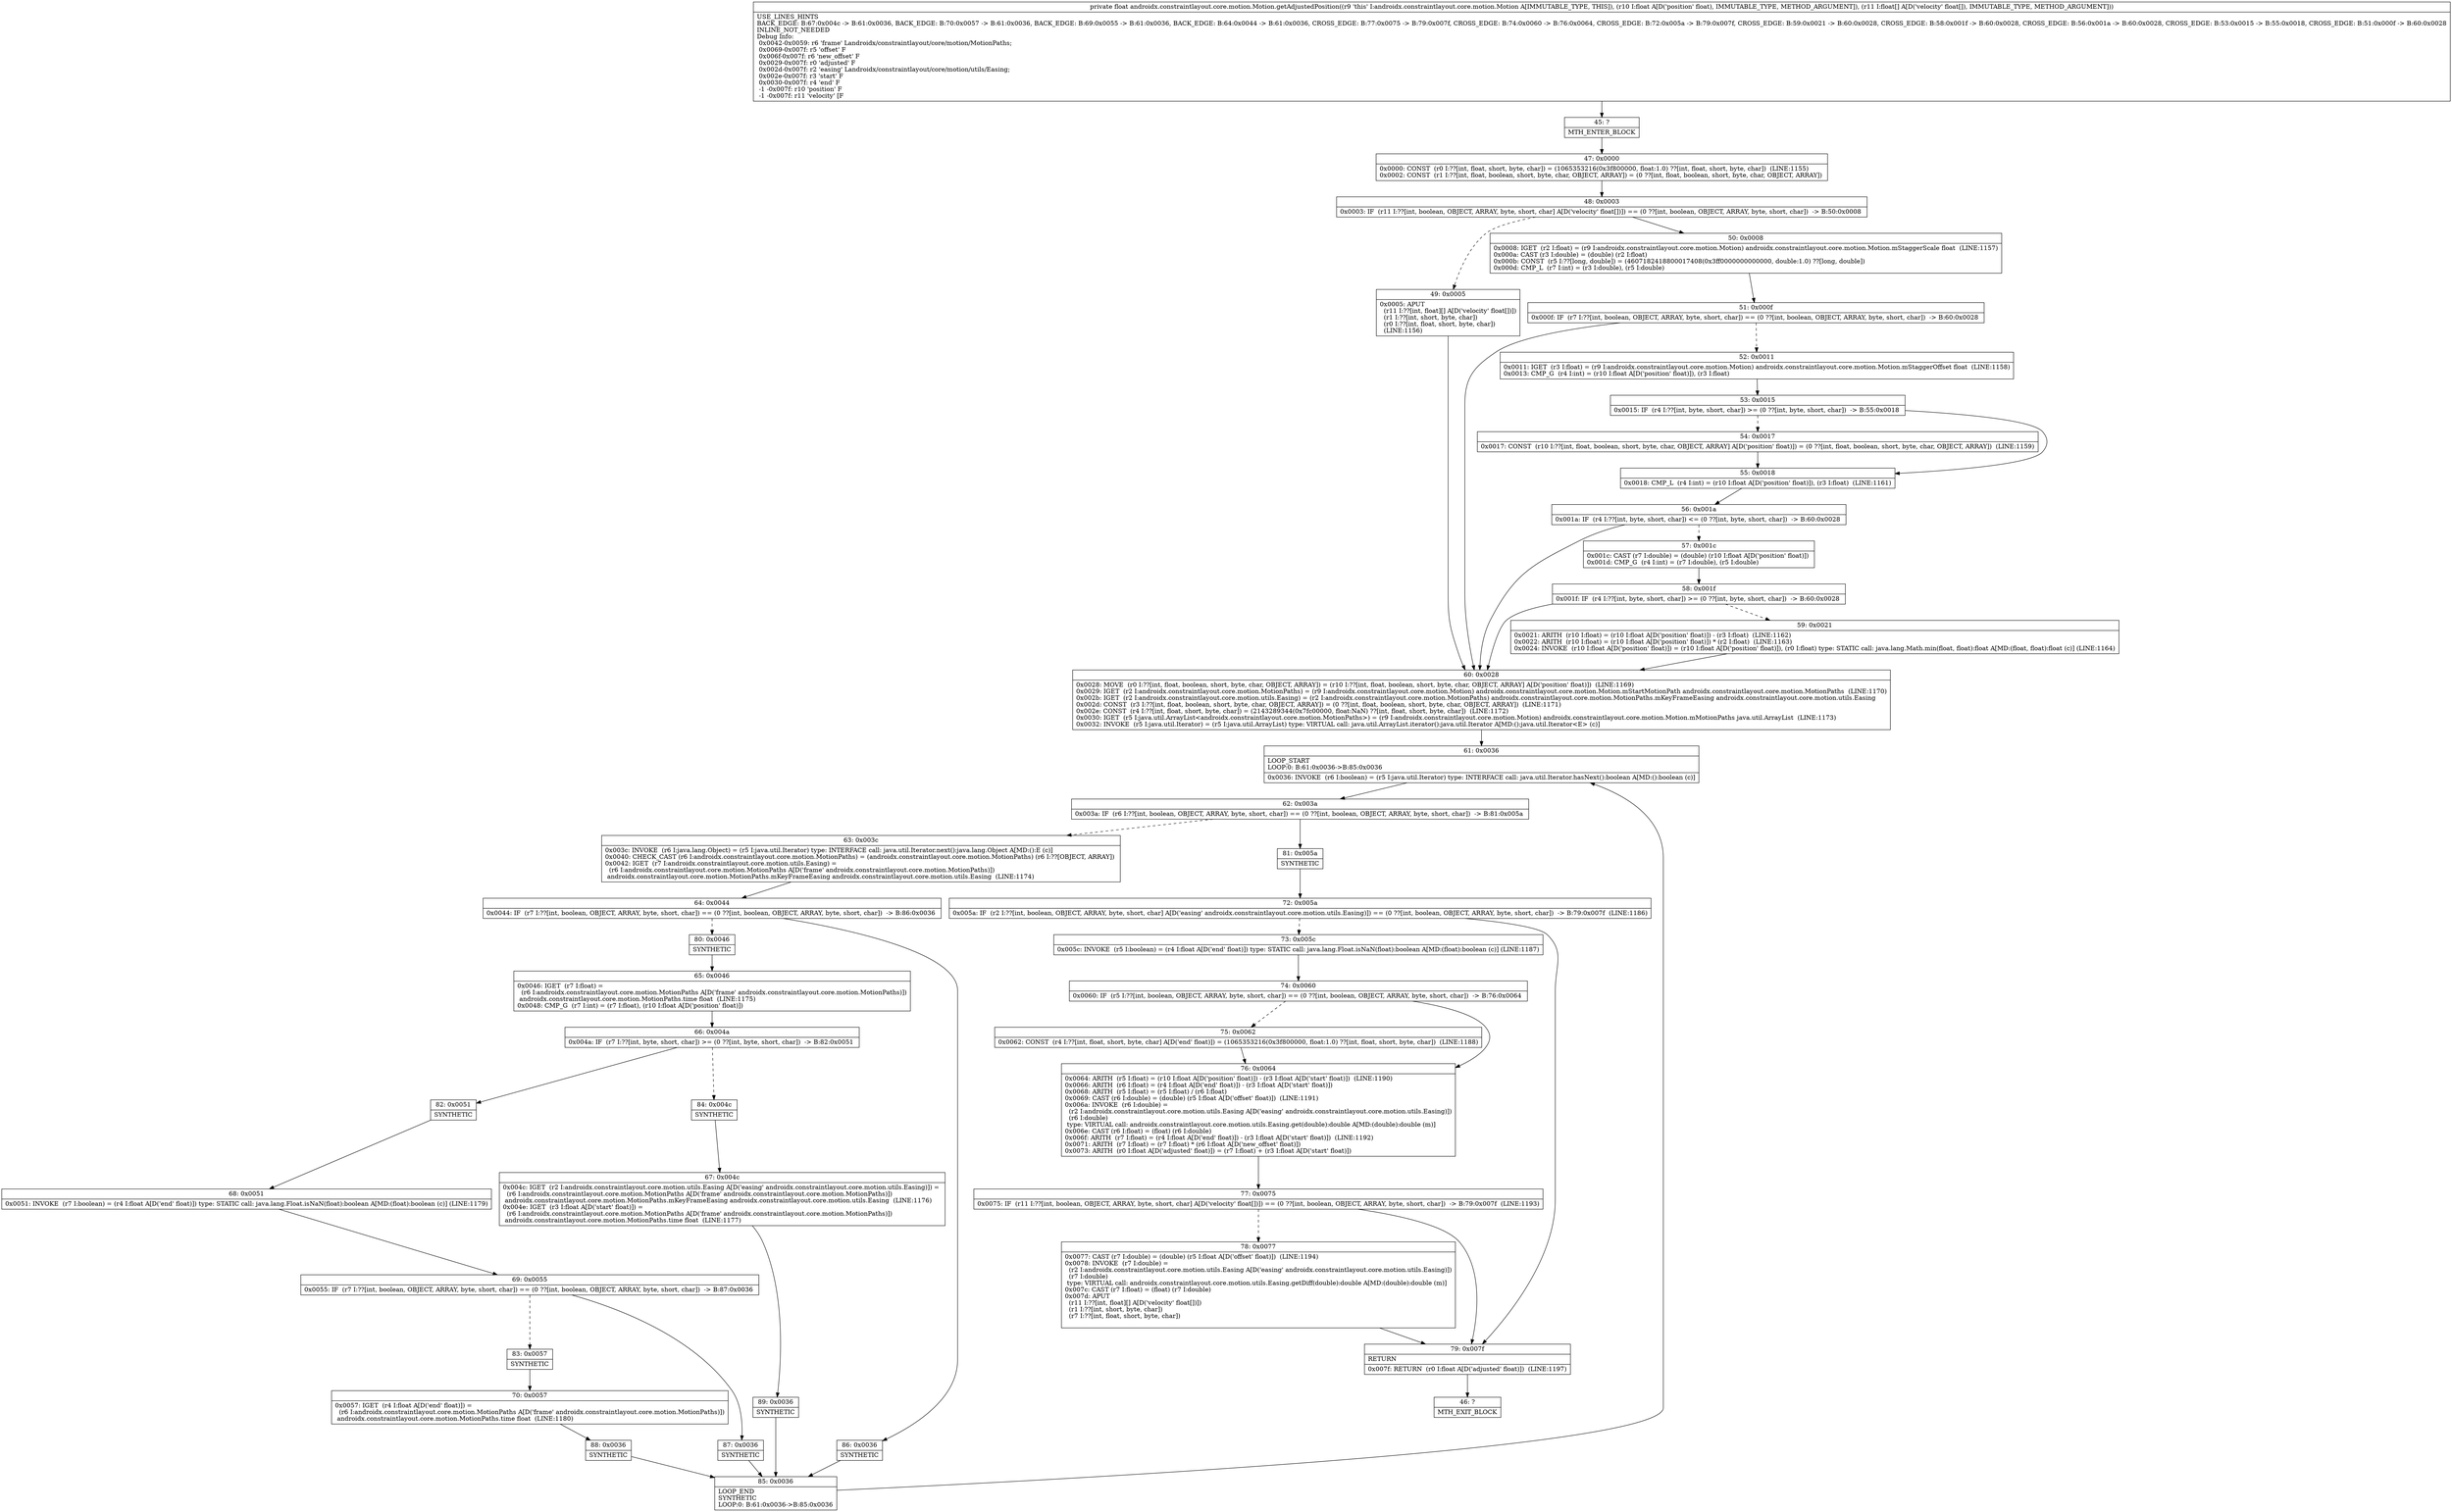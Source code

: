 digraph "CFG forandroidx.constraintlayout.core.motion.Motion.getAdjustedPosition(F[F)F" {
Node_45 [shape=record,label="{45\:\ ?|MTH_ENTER_BLOCK\l}"];
Node_47 [shape=record,label="{47\:\ 0x0000|0x0000: CONST  (r0 I:??[int, float, short, byte, char]) = (1065353216(0x3f800000, float:1.0) ??[int, float, short, byte, char])  (LINE:1155)\l0x0002: CONST  (r1 I:??[int, float, boolean, short, byte, char, OBJECT, ARRAY]) = (0 ??[int, float, boolean, short, byte, char, OBJECT, ARRAY]) \l}"];
Node_48 [shape=record,label="{48\:\ 0x0003|0x0003: IF  (r11 I:??[int, boolean, OBJECT, ARRAY, byte, short, char] A[D('velocity' float[])]) == (0 ??[int, boolean, OBJECT, ARRAY, byte, short, char])  \-\> B:50:0x0008 \l}"];
Node_49 [shape=record,label="{49\:\ 0x0005|0x0005: APUT  \l  (r11 I:??[int, float][] A[D('velocity' float[])])\l  (r1 I:??[int, short, byte, char])\l  (r0 I:??[int, float, short, byte, char])\l  (LINE:1156)\l}"];
Node_60 [shape=record,label="{60\:\ 0x0028|0x0028: MOVE  (r0 I:??[int, float, boolean, short, byte, char, OBJECT, ARRAY]) = (r10 I:??[int, float, boolean, short, byte, char, OBJECT, ARRAY] A[D('position' float)])  (LINE:1169)\l0x0029: IGET  (r2 I:androidx.constraintlayout.core.motion.MotionPaths) = (r9 I:androidx.constraintlayout.core.motion.Motion) androidx.constraintlayout.core.motion.Motion.mStartMotionPath androidx.constraintlayout.core.motion.MotionPaths  (LINE:1170)\l0x002b: IGET  (r2 I:androidx.constraintlayout.core.motion.utils.Easing) = (r2 I:androidx.constraintlayout.core.motion.MotionPaths) androidx.constraintlayout.core.motion.MotionPaths.mKeyFrameEasing androidx.constraintlayout.core.motion.utils.Easing \l0x002d: CONST  (r3 I:??[int, float, boolean, short, byte, char, OBJECT, ARRAY]) = (0 ??[int, float, boolean, short, byte, char, OBJECT, ARRAY])  (LINE:1171)\l0x002e: CONST  (r4 I:??[int, float, short, byte, char]) = (2143289344(0x7fc00000, float:NaN) ??[int, float, short, byte, char])  (LINE:1172)\l0x0030: IGET  (r5 I:java.util.ArrayList\<androidx.constraintlayout.core.motion.MotionPaths\>) = (r9 I:androidx.constraintlayout.core.motion.Motion) androidx.constraintlayout.core.motion.Motion.mMotionPaths java.util.ArrayList  (LINE:1173)\l0x0032: INVOKE  (r5 I:java.util.Iterator) = (r5 I:java.util.ArrayList) type: VIRTUAL call: java.util.ArrayList.iterator():java.util.Iterator A[MD:():java.util.Iterator\<E\> (c)]\l}"];
Node_61 [shape=record,label="{61\:\ 0x0036|LOOP_START\lLOOP:0: B:61:0x0036\-\>B:85:0x0036\l|0x0036: INVOKE  (r6 I:boolean) = (r5 I:java.util.Iterator) type: INTERFACE call: java.util.Iterator.hasNext():boolean A[MD:():boolean (c)]\l}"];
Node_62 [shape=record,label="{62\:\ 0x003a|0x003a: IF  (r6 I:??[int, boolean, OBJECT, ARRAY, byte, short, char]) == (0 ??[int, boolean, OBJECT, ARRAY, byte, short, char])  \-\> B:81:0x005a \l}"];
Node_63 [shape=record,label="{63\:\ 0x003c|0x003c: INVOKE  (r6 I:java.lang.Object) = (r5 I:java.util.Iterator) type: INTERFACE call: java.util.Iterator.next():java.lang.Object A[MD:():E (c)]\l0x0040: CHECK_CAST (r6 I:androidx.constraintlayout.core.motion.MotionPaths) = (androidx.constraintlayout.core.motion.MotionPaths) (r6 I:??[OBJECT, ARRAY]) \l0x0042: IGET  (r7 I:androidx.constraintlayout.core.motion.utils.Easing) = \l  (r6 I:androidx.constraintlayout.core.motion.MotionPaths A[D('frame' androidx.constraintlayout.core.motion.MotionPaths)])\l androidx.constraintlayout.core.motion.MotionPaths.mKeyFrameEasing androidx.constraintlayout.core.motion.utils.Easing  (LINE:1174)\l}"];
Node_64 [shape=record,label="{64\:\ 0x0044|0x0044: IF  (r7 I:??[int, boolean, OBJECT, ARRAY, byte, short, char]) == (0 ??[int, boolean, OBJECT, ARRAY, byte, short, char])  \-\> B:86:0x0036 \l}"];
Node_80 [shape=record,label="{80\:\ 0x0046|SYNTHETIC\l}"];
Node_65 [shape=record,label="{65\:\ 0x0046|0x0046: IGET  (r7 I:float) = \l  (r6 I:androidx.constraintlayout.core.motion.MotionPaths A[D('frame' androidx.constraintlayout.core.motion.MotionPaths)])\l androidx.constraintlayout.core.motion.MotionPaths.time float  (LINE:1175)\l0x0048: CMP_G  (r7 I:int) = (r7 I:float), (r10 I:float A[D('position' float)]) \l}"];
Node_66 [shape=record,label="{66\:\ 0x004a|0x004a: IF  (r7 I:??[int, byte, short, char]) \>= (0 ??[int, byte, short, char])  \-\> B:82:0x0051 \l}"];
Node_82 [shape=record,label="{82\:\ 0x0051|SYNTHETIC\l}"];
Node_68 [shape=record,label="{68\:\ 0x0051|0x0051: INVOKE  (r7 I:boolean) = (r4 I:float A[D('end' float)]) type: STATIC call: java.lang.Float.isNaN(float):boolean A[MD:(float):boolean (c)] (LINE:1179)\l}"];
Node_69 [shape=record,label="{69\:\ 0x0055|0x0055: IF  (r7 I:??[int, boolean, OBJECT, ARRAY, byte, short, char]) == (0 ??[int, boolean, OBJECT, ARRAY, byte, short, char])  \-\> B:87:0x0036 \l}"];
Node_83 [shape=record,label="{83\:\ 0x0057|SYNTHETIC\l}"];
Node_70 [shape=record,label="{70\:\ 0x0057|0x0057: IGET  (r4 I:float A[D('end' float)]) = \l  (r6 I:androidx.constraintlayout.core.motion.MotionPaths A[D('frame' androidx.constraintlayout.core.motion.MotionPaths)])\l androidx.constraintlayout.core.motion.MotionPaths.time float  (LINE:1180)\l}"];
Node_88 [shape=record,label="{88\:\ 0x0036|SYNTHETIC\l}"];
Node_85 [shape=record,label="{85\:\ 0x0036|LOOP_END\lSYNTHETIC\lLOOP:0: B:61:0x0036\-\>B:85:0x0036\l}"];
Node_87 [shape=record,label="{87\:\ 0x0036|SYNTHETIC\l}"];
Node_84 [shape=record,label="{84\:\ 0x004c|SYNTHETIC\l}"];
Node_67 [shape=record,label="{67\:\ 0x004c|0x004c: IGET  (r2 I:androidx.constraintlayout.core.motion.utils.Easing A[D('easing' androidx.constraintlayout.core.motion.utils.Easing)]) = \l  (r6 I:androidx.constraintlayout.core.motion.MotionPaths A[D('frame' androidx.constraintlayout.core.motion.MotionPaths)])\l androidx.constraintlayout.core.motion.MotionPaths.mKeyFrameEasing androidx.constraintlayout.core.motion.utils.Easing  (LINE:1176)\l0x004e: IGET  (r3 I:float A[D('start' float)]) = \l  (r6 I:androidx.constraintlayout.core.motion.MotionPaths A[D('frame' androidx.constraintlayout.core.motion.MotionPaths)])\l androidx.constraintlayout.core.motion.MotionPaths.time float  (LINE:1177)\l}"];
Node_89 [shape=record,label="{89\:\ 0x0036|SYNTHETIC\l}"];
Node_86 [shape=record,label="{86\:\ 0x0036|SYNTHETIC\l}"];
Node_81 [shape=record,label="{81\:\ 0x005a|SYNTHETIC\l}"];
Node_72 [shape=record,label="{72\:\ 0x005a|0x005a: IF  (r2 I:??[int, boolean, OBJECT, ARRAY, byte, short, char] A[D('easing' androidx.constraintlayout.core.motion.utils.Easing)]) == (0 ??[int, boolean, OBJECT, ARRAY, byte, short, char])  \-\> B:79:0x007f  (LINE:1186)\l}"];
Node_73 [shape=record,label="{73\:\ 0x005c|0x005c: INVOKE  (r5 I:boolean) = (r4 I:float A[D('end' float)]) type: STATIC call: java.lang.Float.isNaN(float):boolean A[MD:(float):boolean (c)] (LINE:1187)\l}"];
Node_74 [shape=record,label="{74\:\ 0x0060|0x0060: IF  (r5 I:??[int, boolean, OBJECT, ARRAY, byte, short, char]) == (0 ??[int, boolean, OBJECT, ARRAY, byte, short, char])  \-\> B:76:0x0064 \l}"];
Node_75 [shape=record,label="{75\:\ 0x0062|0x0062: CONST  (r4 I:??[int, float, short, byte, char] A[D('end' float)]) = (1065353216(0x3f800000, float:1.0) ??[int, float, short, byte, char])  (LINE:1188)\l}"];
Node_76 [shape=record,label="{76\:\ 0x0064|0x0064: ARITH  (r5 I:float) = (r10 I:float A[D('position' float)]) \- (r3 I:float A[D('start' float)])  (LINE:1190)\l0x0066: ARITH  (r6 I:float) = (r4 I:float A[D('end' float)]) \- (r3 I:float A[D('start' float)]) \l0x0068: ARITH  (r5 I:float) = (r5 I:float) \/ (r6 I:float) \l0x0069: CAST (r6 I:double) = (double) (r5 I:float A[D('offset' float)])  (LINE:1191)\l0x006a: INVOKE  (r6 I:double) = \l  (r2 I:androidx.constraintlayout.core.motion.utils.Easing A[D('easing' androidx.constraintlayout.core.motion.utils.Easing)])\l  (r6 I:double)\l type: VIRTUAL call: androidx.constraintlayout.core.motion.utils.Easing.get(double):double A[MD:(double):double (m)]\l0x006e: CAST (r6 I:float) = (float) (r6 I:double) \l0x006f: ARITH  (r7 I:float) = (r4 I:float A[D('end' float)]) \- (r3 I:float A[D('start' float)])  (LINE:1192)\l0x0071: ARITH  (r7 I:float) = (r7 I:float) * (r6 I:float A[D('new_offset' float)]) \l0x0073: ARITH  (r0 I:float A[D('adjusted' float)]) = (r7 I:float) + (r3 I:float A[D('start' float)]) \l}"];
Node_77 [shape=record,label="{77\:\ 0x0075|0x0075: IF  (r11 I:??[int, boolean, OBJECT, ARRAY, byte, short, char] A[D('velocity' float[])]) == (0 ??[int, boolean, OBJECT, ARRAY, byte, short, char])  \-\> B:79:0x007f  (LINE:1193)\l}"];
Node_78 [shape=record,label="{78\:\ 0x0077|0x0077: CAST (r7 I:double) = (double) (r5 I:float A[D('offset' float)])  (LINE:1194)\l0x0078: INVOKE  (r7 I:double) = \l  (r2 I:androidx.constraintlayout.core.motion.utils.Easing A[D('easing' androidx.constraintlayout.core.motion.utils.Easing)])\l  (r7 I:double)\l type: VIRTUAL call: androidx.constraintlayout.core.motion.utils.Easing.getDiff(double):double A[MD:(double):double (m)]\l0x007c: CAST (r7 I:float) = (float) (r7 I:double) \l0x007d: APUT  \l  (r11 I:??[int, float][] A[D('velocity' float[])])\l  (r1 I:??[int, short, byte, char])\l  (r7 I:??[int, float, short, byte, char])\l \l}"];
Node_79 [shape=record,label="{79\:\ 0x007f|RETURN\l|0x007f: RETURN  (r0 I:float A[D('adjusted' float)])  (LINE:1197)\l}"];
Node_46 [shape=record,label="{46\:\ ?|MTH_EXIT_BLOCK\l}"];
Node_50 [shape=record,label="{50\:\ 0x0008|0x0008: IGET  (r2 I:float) = (r9 I:androidx.constraintlayout.core.motion.Motion) androidx.constraintlayout.core.motion.Motion.mStaggerScale float  (LINE:1157)\l0x000a: CAST (r3 I:double) = (double) (r2 I:float) \l0x000b: CONST  (r5 I:??[long, double]) = (4607182418800017408(0x3ff0000000000000, double:1.0) ??[long, double]) \l0x000d: CMP_L  (r7 I:int) = (r3 I:double), (r5 I:double) \l}"];
Node_51 [shape=record,label="{51\:\ 0x000f|0x000f: IF  (r7 I:??[int, boolean, OBJECT, ARRAY, byte, short, char]) == (0 ??[int, boolean, OBJECT, ARRAY, byte, short, char])  \-\> B:60:0x0028 \l}"];
Node_52 [shape=record,label="{52\:\ 0x0011|0x0011: IGET  (r3 I:float) = (r9 I:androidx.constraintlayout.core.motion.Motion) androidx.constraintlayout.core.motion.Motion.mStaggerOffset float  (LINE:1158)\l0x0013: CMP_G  (r4 I:int) = (r10 I:float A[D('position' float)]), (r3 I:float) \l}"];
Node_53 [shape=record,label="{53\:\ 0x0015|0x0015: IF  (r4 I:??[int, byte, short, char]) \>= (0 ??[int, byte, short, char])  \-\> B:55:0x0018 \l}"];
Node_54 [shape=record,label="{54\:\ 0x0017|0x0017: CONST  (r10 I:??[int, float, boolean, short, byte, char, OBJECT, ARRAY] A[D('position' float)]) = (0 ??[int, float, boolean, short, byte, char, OBJECT, ARRAY])  (LINE:1159)\l}"];
Node_55 [shape=record,label="{55\:\ 0x0018|0x0018: CMP_L  (r4 I:int) = (r10 I:float A[D('position' float)]), (r3 I:float)  (LINE:1161)\l}"];
Node_56 [shape=record,label="{56\:\ 0x001a|0x001a: IF  (r4 I:??[int, byte, short, char]) \<= (0 ??[int, byte, short, char])  \-\> B:60:0x0028 \l}"];
Node_57 [shape=record,label="{57\:\ 0x001c|0x001c: CAST (r7 I:double) = (double) (r10 I:float A[D('position' float)]) \l0x001d: CMP_G  (r4 I:int) = (r7 I:double), (r5 I:double) \l}"];
Node_58 [shape=record,label="{58\:\ 0x001f|0x001f: IF  (r4 I:??[int, byte, short, char]) \>= (0 ??[int, byte, short, char])  \-\> B:60:0x0028 \l}"];
Node_59 [shape=record,label="{59\:\ 0x0021|0x0021: ARITH  (r10 I:float) = (r10 I:float A[D('position' float)]) \- (r3 I:float)  (LINE:1162)\l0x0022: ARITH  (r10 I:float) = (r10 I:float A[D('position' float)]) * (r2 I:float)  (LINE:1163)\l0x0024: INVOKE  (r10 I:float A[D('position' float)]) = (r10 I:float A[D('position' float)]), (r0 I:float) type: STATIC call: java.lang.Math.min(float, float):float A[MD:(float, float):float (c)] (LINE:1164)\l}"];
MethodNode[shape=record,label="{private float androidx.constraintlayout.core.motion.Motion.getAdjustedPosition((r9 'this' I:androidx.constraintlayout.core.motion.Motion A[IMMUTABLE_TYPE, THIS]), (r10 I:float A[D('position' float), IMMUTABLE_TYPE, METHOD_ARGUMENT]), (r11 I:float[] A[D('velocity' float[]), IMMUTABLE_TYPE, METHOD_ARGUMENT]))  | USE_LINES_HINTS\lBACK_EDGE: B:67:0x004c \-\> B:61:0x0036, BACK_EDGE: B:70:0x0057 \-\> B:61:0x0036, BACK_EDGE: B:69:0x0055 \-\> B:61:0x0036, BACK_EDGE: B:64:0x0044 \-\> B:61:0x0036, CROSS_EDGE: B:77:0x0075 \-\> B:79:0x007f, CROSS_EDGE: B:74:0x0060 \-\> B:76:0x0064, CROSS_EDGE: B:72:0x005a \-\> B:79:0x007f, CROSS_EDGE: B:59:0x0021 \-\> B:60:0x0028, CROSS_EDGE: B:58:0x001f \-\> B:60:0x0028, CROSS_EDGE: B:56:0x001a \-\> B:60:0x0028, CROSS_EDGE: B:53:0x0015 \-\> B:55:0x0018, CROSS_EDGE: B:51:0x000f \-\> B:60:0x0028\lINLINE_NOT_NEEDED\lDebug Info:\l  0x0042\-0x0059: r6 'frame' Landroidx\/constraintlayout\/core\/motion\/MotionPaths;\l  0x0069\-0x007f: r5 'offset' F\l  0x006f\-0x007f: r6 'new_offset' F\l  0x0029\-0x007f: r0 'adjusted' F\l  0x002d\-0x007f: r2 'easing' Landroidx\/constraintlayout\/core\/motion\/utils\/Easing;\l  0x002e\-0x007f: r3 'start' F\l  0x0030\-0x007f: r4 'end' F\l  \-1 \-0x007f: r10 'position' F\l  \-1 \-0x007f: r11 'velocity' [F\l}"];
MethodNode -> Node_45;Node_45 -> Node_47;
Node_47 -> Node_48;
Node_48 -> Node_49[style=dashed];
Node_48 -> Node_50;
Node_49 -> Node_60;
Node_60 -> Node_61;
Node_61 -> Node_62;
Node_62 -> Node_63[style=dashed];
Node_62 -> Node_81;
Node_63 -> Node_64;
Node_64 -> Node_80[style=dashed];
Node_64 -> Node_86;
Node_80 -> Node_65;
Node_65 -> Node_66;
Node_66 -> Node_82;
Node_66 -> Node_84[style=dashed];
Node_82 -> Node_68;
Node_68 -> Node_69;
Node_69 -> Node_83[style=dashed];
Node_69 -> Node_87;
Node_83 -> Node_70;
Node_70 -> Node_88;
Node_88 -> Node_85;
Node_85 -> Node_61;
Node_87 -> Node_85;
Node_84 -> Node_67;
Node_67 -> Node_89;
Node_89 -> Node_85;
Node_86 -> Node_85;
Node_81 -> Node_72;
Node_72 -> Node_73[style=dashed];
Node_72 -> Node_79;
Node_73 -> Node_74;
Node_74 -> Node_75[style=dashed];
Node_74 -> Node_76;
Node_75 -> Node_76;
Node_76 -> Node_77;
Node_77 -> Node_78[style=dashed];
Node_77 -> Node_79;
Node_78 -> Node_79;
Node_79 -> Node_46;
Node_50 -> Node_51;
Node_51 -> Node_52[style=dashed];
Node_51 -> Node_60;
Node_52 -> Node_53;
Node_53 -> Node_54[style=dashed];
Node_53 -> Node_55;
Node_54 -> Node_55;
Node_55 -> Node_56;
Node_56 -> Node_57[style=dashed];
Node_56 -> Node_60;
Node_57 -> Node_58;
Node_58 -> Node_59[style=dashed];
Node_58 -> Node_60;
Node_59 -> Node_60;
}

